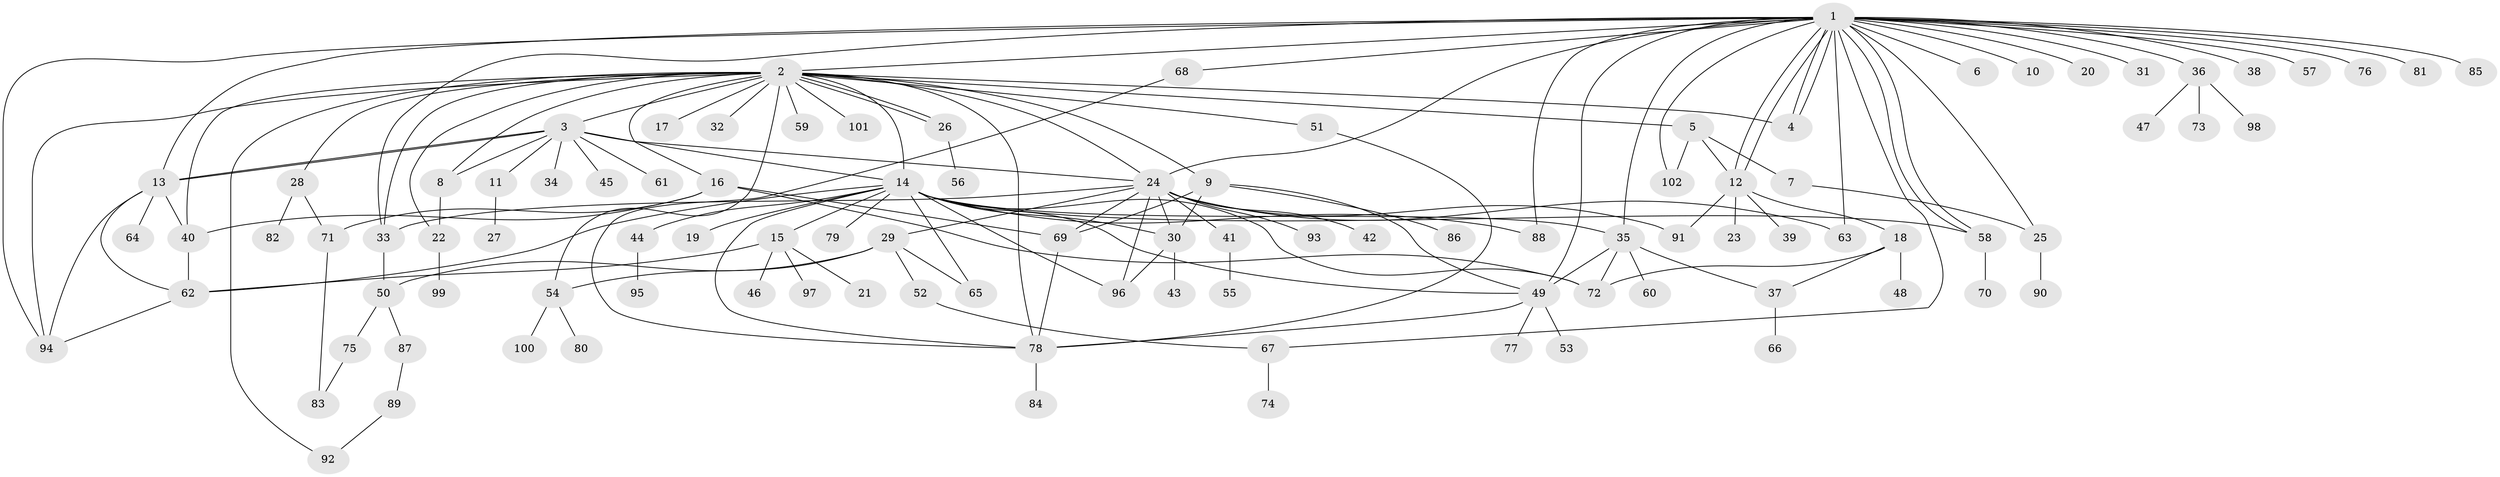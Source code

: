 // Generated by graph-tools (version 1.1) at 2025/49/03/09/25 03:49:51]
// undirected, 102 vertices, 156 edges
graph export_dot {
graph [start="1"]
  node [color=gray90,style=filled];
  1;
  2;
  3;
  4;
  5;
  6;
  7;
  8;
  9;
  10;
  11;
  12;
  13;
  14;
  15;
  16;
  17;
  18;
  19;
  20;
  21;
  22;
  23;
  24;
  25;
  26;
  27;
  28;
  29;
  30;
  31;
  32;
  33;
  34;
  35;
  36;
  37;
  38;
  39;
  40;
  41;
  42;
  43;
  44;
  45;
  46;
  47;
  48;
  49;
  50;
  51;
  52;
  53;
  54;
  55;
  56;
  57;
  58;
  59;
  60;
  61;
  62;
  63;
  64;
  65;
  66;
  67;
  68;
  69;
  70;
  71;
  72;
  73;
  74;
  75;
  76;
  77;
  78;
  79;
  80;
  81;
  82;
  83;
  84;
  85;
  86;
  87;
  88;
  89;
  90;
  91;
  92;
  93;
  94;
  95;
  96;
  97;
  98;
  99;
  100;
  101;
  102;
  1 -- 2;
  1 -- 4;
  1 -- 4;
  1 -- 6;
  1 -- 10;
  1 -- 12;
  1 -- 12;
  1 -- 13;
  1 -- 20;
  1 -- 24;
  1 -- 25;
  1 -- 31;
  1 -- 33;
  1 -- 35;
  1 -- 36;
  1 -- 38;
  1 -- 49;
  1 -- 57;
  1 -- 58;
  1 -- 58;
  1 -- 63;
  1 -- 67;
  1 -- 68;
  1 -- 76;
  1 -- 81;
  1 -- 85;
  1 -- 88;
  1 -- 94;
  1 -- 102;
  2 -- 3;
  2 -- 4;
  2 -- 5;
  2 -- 8;
  2 -- 9;
  2 -- 14;
  2 -- 16;
  2 -- 17;
  2 -- 22;
  2 -- 24;
  2 -- 26;
  2 -- 26;
  2 -- 28;
  2 -- 32;
  2 -- 33;
  2 -- 40;
  2 -- 51;
  2 -- 54;
  2 -- 59;
  2 -- 78;
  2 -- 92;
  2 -- 94;
  2 -- 101;
  3 -- 8;
  3 -- 11;
  3 -- 13;
  3 -- 13;
  3 -- 14;
  3 -- 24;
  3 -- 34;
  3 -- 45;
  3 -- 61;
  5 -- 7;
  5 -- 12;
  5 -- 102;
  7 -- 25;
  8 -- 22;
  9 -- 30;
  9 -- 49;
  9 -- 69;
  9 -- 86;
  11 -- 27;
  12 -- 18;
  12 -- 23;
  12 -- 39;
  12 -- 91;
  13 -- 40;
  13 -- 62;
  13 -- 64;
  13 -- 94;
  14 -- 15;
  14 -- 19;
  14 -- 30;
  14 -- 35;
  14 -- 44;
  14 -- 49;
  14 -- 58;
  14 -- 62;
  14 -- 65;
  14 -- 72;
  14 -- 78;
  14 -- 79;
  14 -- 88;
  14 -- 96;
  15 -- 21;
  15 -- 46;
  15 -- 62;
  15 -- 97;
  16 -- 40;
  16 -- 69;
  16 -- 71;
  16 -- 72;
  18 -- 37;
  18 -- 48;
  18 -- 72;
  22 -- 99;
  24 -- 29;
  24 -- 30;
  24 -- 33;
  24 -- 41;
  24 -- 42;
  24 -- 63;
  24 -- 69;
  24 -- 91;
  24 -- 93;
  24 -- 96;
  25 -- 90;
  26 -- 56;
  28 -- 71;
  28 -- 82;
  29 -- 50;
  29 -- 52;
  29 -- 54;
  29 -- 65;
  30 -- 43;
  30 -- 96;
  33 -- 50;
  35 -- 37;
  35 -- 49;
  35 -- 60;
  35 -- 72;
  36 -- 47;
  36 -- 73;
  36 -- 98;
  37 -- 66;
  40 -- 62;
  41 -- 55;
  44 -- 95;
  49 -- 53;
  49 -- 77;
  49 -- 78;
  50 -- 75;
  50 -- 87;
  51 -- 78;
  52 -- 67;
  54 -- 80;
  54 -- 100;
  58 -- 70;
  62 -- 94;
  67 -- 74;
  68 -- 78;
  69 -- 78;
  71 -- 83;
  75 -- 83;
  78 -- 84;
  87 -- 89;
  89 -- 92;
}
